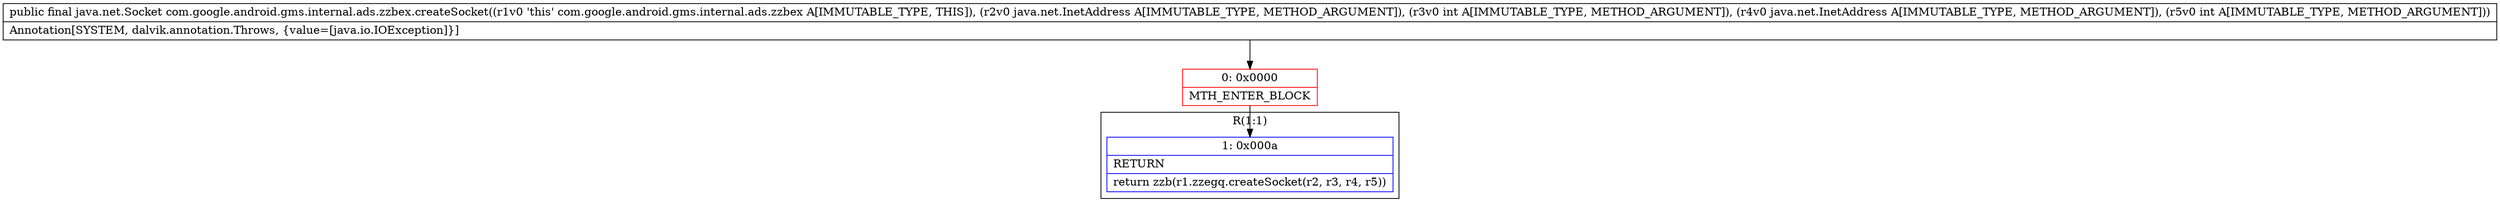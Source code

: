 digraph "CFG forcom.google.android.gms.internal.ads.zzbex.createSocket(Ljava\/net\/InetAddress;ILjava\/net\/InetAddress;I)Ljava\/net\/Socket;" {
subgraph cluster_Region_107269762 {
label = "R(1:1)";
node [shape=record,color=blue];
Node_1 [shape=record,label="{1\:\ 0x000a|RETURN\l|return zzb(r1.zzegq.createSocket(r2, r3, r4, r5))\l}"];
}
Node_0 [shape=record,color=red,label="{0\:\ 0x0000|MTH_ENTER_BLOCK\l}"];
MethodNode[shape=record,label="{public final java.net.Socket com.google.android.gms.internal.ads.zzbex.createSocket((r1v0 'this' com.google.android.gms.internal.ads.zzbex A[IMMUTABLE_TYPE, THIS]), (r2v0 java.net.InetAddress A[IMMUTABLE_TYPE, METHOD_ARGUMENT]), (r3v0 int A[IMMUTABLE_TYPE, METHOD_ARGUMENT]), (r4v0 java.net.InetAddress A[IMMUTABLE_TYPE, METHOD_ARGUMENT]), (r5v0 int A[IMMUTABLE_TYPE, METHOD_ARGUMENT]))  | Annotation[SYSTEM, dalvik.annotation.Throws, \{value=[java.io.IOException]\}]\l}"];
MethodNode -> Node_0;
Node_0 -> Node_1;
}

